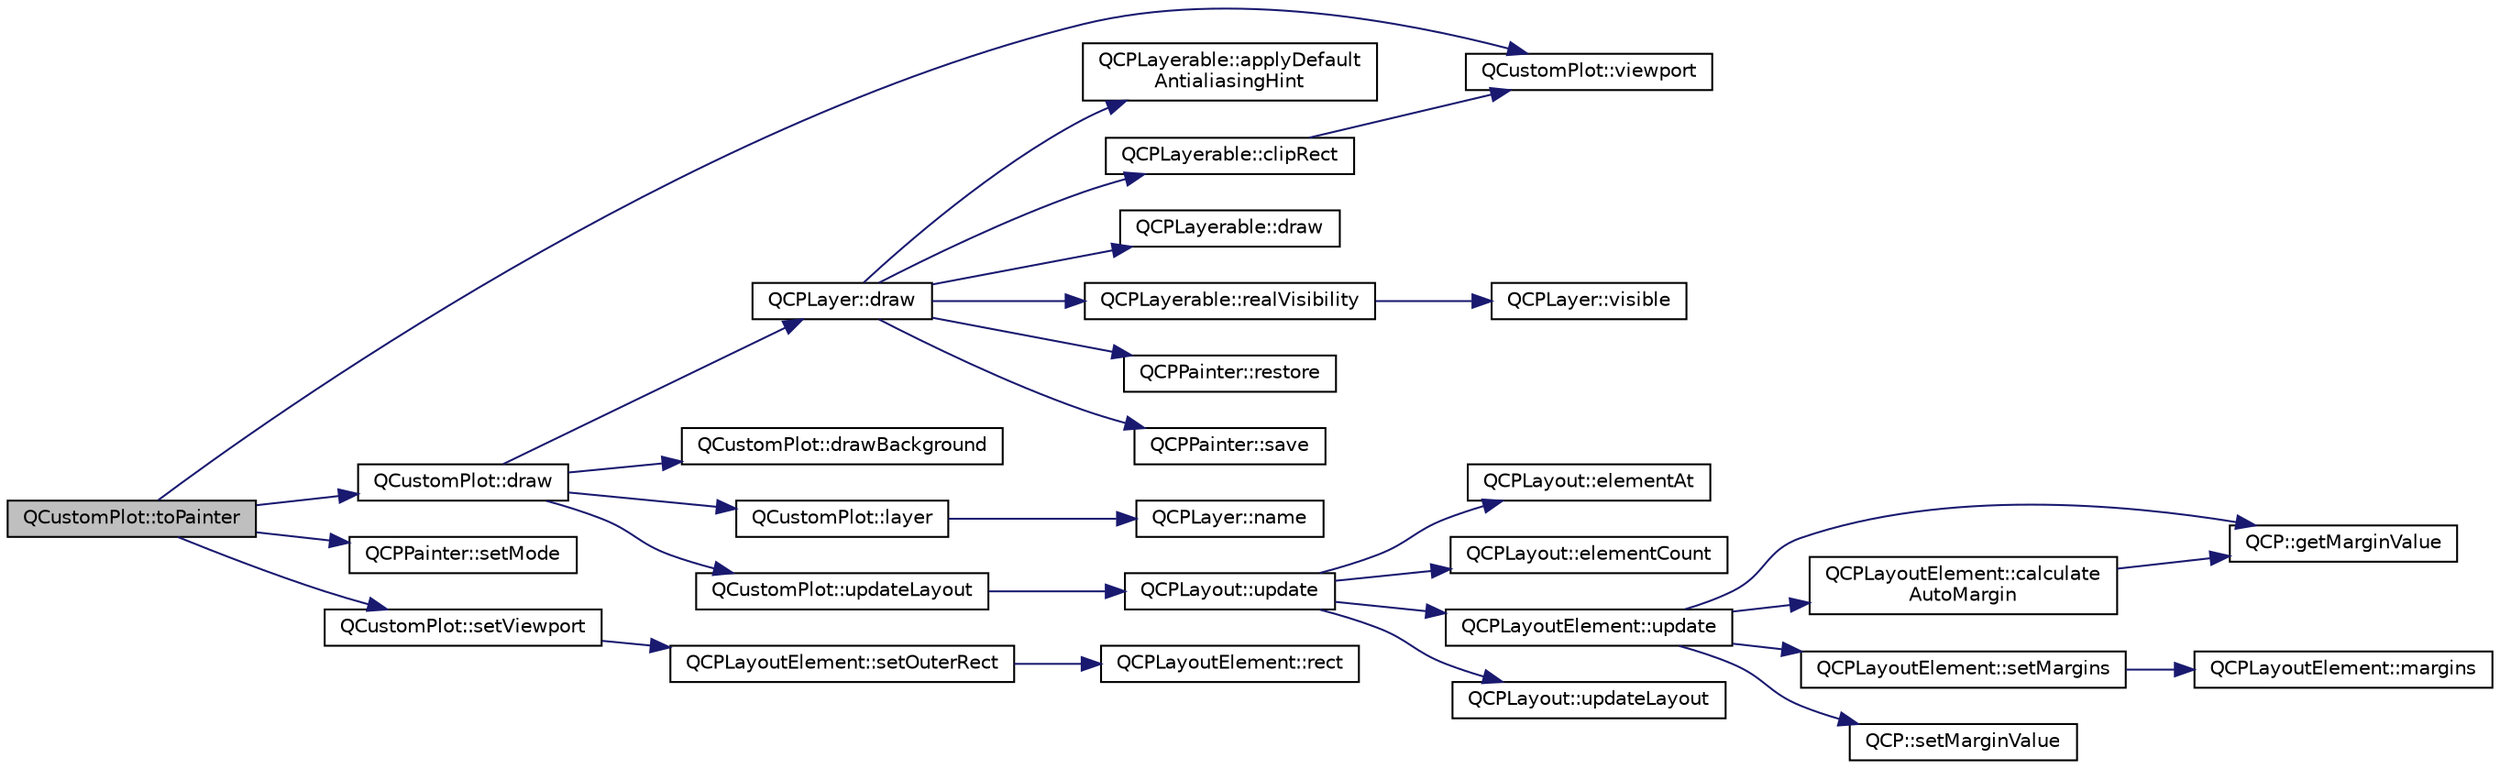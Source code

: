 digraph "QCustomPlot::toPainter"
{
 // LATEX_PDF_SIZE
  edge [fontname="Helvetica",fontsize="10",labelfontname="Helvetica",labelfontsize="10"];
  node [fontname="Helvetica",fontsize="10",shape=record];
  rankdir="LR";
  Node1 [label="QCustomPlot::toPainter",height=0.2,width=0.4,color="black", fillcolor="grey75", style="filled", fontcolor="black",tooltip=" "];
  Node1 -> Node2 [color="midnightblue",fontsize="10",style="solid",fontname="Helvetica"];
  Node2 [label="QCustomPlot::draw",height=0.2,width=0.4,color="black", fillcolor="white", style="filled",URL="$classQCustomPlot.html#ad7a7d878bf050f101a43008e7d8fdb52",tooltip=" "];
  Node2 -> Node3 [color="midnightblue",fontsize="10",style="solid",fontname="Helvetica"];
  Node3 [label="QCPLayer::draw",height=0.2,width=0.4,color="black", fillcolor="white", style="filled",URL="$classQCPLayer.html#ab831a99c8d30b15ec4533ca341e8813b",tooltip=" "];
  Node3 -> Node4 [color="midnightblue",fontsize="10",style="solid",fontname="Helvetica"];
  Node4 [label="QCPLayerable::applyDefault\lAntialiasingHint",height=0.2,width=0.4,color="black", fillcolor="white", style="filled",URL="$classQCPLayerable.html#afdf83ddc6a265cbf4c89fe99d3d93473",tooltip=" "];
  Node3 -> Node5 [color="midnightblue",fontsize="10",style="solid",fontname="Helvetica"];
  Node5 [label="QCPLayerable::clipRect",height=0.2,width=0.4,color="black", fillcolor="white", style="filled",URL="$classQCPLayerable.html#acbcfc9ecc75433747b1978a77b1864b3",tooltip=" "];
  Node5 -> Node6 [color="midnightblue",fontsize="10",style="solid",fontname="Helvetica"];
  Node6 [label="QCustomPlot::viewport",height=0.2,width=0.4,color="black", fillcolor="white", style="filled",URL="$classQCustomPlot.html#a19842409b18f556b256d05e97fffc670",tooltip=" "];
  Node3 -> Node7 [color="midnightblue",fontsize="10",style="solid",fontname="Helvetica"];
  Node7 [label="QCPLayerable::draw",height=0.2,width=0.4,color="black", fillcolor="white", style="filled",URL="$classQCPLayerable.html#aecf2f7087482d4b6a78cb2770e5ed12d",tooltip=" "];
  Node3 -> Node8 [color="midnightblue",fontsize="10",style="solid",fontname="Helvetica"];
  Node8 [label="QCPLayerable::realVisibility",height=0.2,width=0.4,color="black", fillcolor="white", style="filled",URL="$classQCPLayerable.html#ab054e88f15d485defcb95e7376f119e7",tooltip=" "];
  Node8 -> Node9 [color="midnightblue",fontsize="10",style="solid",fontname="Helvetica"];
  Node9 [label="QCPLayer::visible",height=0.2,width=0.4,color="black", fillcolor="white", style="filled",URL="$classQCPLayer.html#ad1cc2d6b32d2abb33c7f449b964e068c",tooltip=" "];
  Node3 -> Node10 [color="midnightblue",fontsize="10",style="solid",fontname="Helvetica"];
  Node10 [label="QCPPainter::restore",height=0.2,width=0.4,color="black", fillcolor="white", style="filled",URL="$classQCPPainter.html#a64908e6298d5bbd83457dc987cc3a022",tooltip=" "];
  Node3 -> Node11 [color="midnightblue",fontsize="10",style="solid",fontname="Helvetica"];
  Node11 [label="QCPPainter::save",height=0.2,width=0.4,color="black", fillcolor="white", style="filled",URL="$classQCPPainter.html#a8fd6821ee6fecbfa04444c9062912abd",tooltip=" "];
  Node2 -> Node12 [color="midnightblue",fontsize="10",style="solid",fontname="Helvetica"];
  Node12 [label="QCustomPlot::drawBackground",height=0.2,width=0.4,color="black", fillcolor="white", style="filled",URL="$classQCustomPlot.html#a05dd52438cee4353b18c1e53a439008d",tooltip=" "];
  Node2 -> Node13 [color="midnightblue",fontsize="10",style="solid",fontname="Helvetica"];
  Node13 [label="QCustomPlot::layer",height=0.2,width=0.4,color="black", fillcolor="white", style="filled",URL="$classQCustomPlot.html#a0a96244e7773b242ef23c32b7bdfb159",tooltip=" "];
  Node13 -> Node14 [color="midnightblue",fontsize="10",style="solid",fontname="Helvetica"];
  Node14 [label="QCPLayer::name",height=0.2,width=0.4,color="black", fillcolor="white", style="filled",URL="$classQCPLayer.html#a37806f662b50b588fb1029a14fc5ef50",tooltip=" "];
  Node2 -> Node15 [color="midnightblue",fontsize="10",style="solid",fontname="Helvetica"];
  Node15 [label="QCustomPlot::updateLayout",height=0.2,width=0.4,color="black", fillcolor="white", style="filled",URL="$classQCustomPlot.html#a6e6693e2c249f65437382ffd93405e04",tooltip=" "];
  Node15 -> Node16 [color="midnightblue",fontsize="10",style="solid",fontname="Helvetica"];
  Node16 [label="QCPLayout::update",height=0.2,width=0.4,color="black", fillcolor="white", style="filled",URL="$classQCPLayout.html#a48ecc9c98ea90b547c3e27a931a8f7bd",tooltip=" "];
  Node16 -> Node17 [color="midnightblue",fontsize="10",style="solid",fontname="Helvetica"];
  Node17 [label="QCPLayout::elementAt",height=0.2,width=0.4,color="black", fillcolor="white", style="filled",URL="$classQCPLayout.html#afa73ca7d859f8a3ee5c73c9b353d2a56",tooltip=" "];
  Node16 -> Node18 [color="midnightblue",fontsize="10",style="solid",fontname="Helvetica"];
  Node18 [label="QCPLayout::elementCount",height=0.2,width=0.4,color="black", fillcolor="white", style="filled",URL="$classQCPLayout.html#a39d3e9ef5d9b82ab1885ba1cb9597e56",tooltip=" "];
  Node16 -> Node19 [color="midnightblue",fontsize="10",style="solid",fontname="Helvetica"];
  Node19 [label="QCPLayoutElement::update",height=0.2,width=0.4,color="black", fillcolor="white", style="filled",URL="$classQCPLayoutElement.html#a929c2ec62e0e0e1d8418eaa802e2af9b",tooltip=" "];
  Node19 -> Node20 [color="midnightblue",fontsize="10",style="solid",fontname="Helvetica"];
  Node20 [label="QCPLayoutElement::calculate\lAutoMargin",height=0.2,width=0.4,color="black", fillcolor="white", style="filled",URL="$classQCPLayoutElement.html#a005c9f0fe84bc1591a2cf2c46fd477b4",tooltip=" "];
  Node20 -> Node21 [color="midnightblue",fontsize="10",style="solid",fontname="Helvetica"];
  Node21 [label="QCP::getMarginValue",height=0.2,width=0.4,color="black", fillcolor="white", style="filled",URL="$namespaceQCP.html#a23a2679d3495c444acc26acc61e35b5b",tooltip=" "];
  Node19 -> Node21 [color="midnightblue",fontsize="10",style="solid",fontname="Helvetica"];
  Node19 -> Node22 [color="midnightblue",fontsize="10",style="solid",fontname="Helvetica"];
  Node22 [label="QCPLayoutElement::setMargins",height=0.2,width=0.4,color="black", fillcolor="white", style="filled",URL="$classQCPLayoutElement.html#a8f450b1f3f992ad576fce2c63d8b79cf",tooltip=" "];
  Node22 -> Node23 [color="midnightblue",fontsize="10",style="solid",fontname="Helvetica"];
  Node23 [label="QCPLayoutElement::margins",height=0.2,width=0.4,color="black", fillcolor="white", style="filled",URL="$classQCPLayoutElement.html#af4ac9450aa2d60863bf3a8ea0c940c9d",tooltip=" "];
  Node19 -> Node24 [color="midnightblue",fontsize="10",style="solid",fontname="Helvetica"];
  Node24 [label="QCP::setMarginValue",height=0.2,width=0.4,color="black", fillcolor="white", style="filled",URL="$namespaceQCP.html#afbf6e3084c108f2bb4372107945ee82f",tooltip=" "];
  Node16 -> Node25 [color="midnightblue",fontsize="10",style="solid",fontname="Helvetica"];
  Node25 [label="QCPLayout::updateLayout",height=0.2,width=0.4,color="black", fillcolor="white", style="filled",URL="$classQCPLayout.html#a165c77f6287ac92e8d03017ad913378b",tooltip=" "];
  Node1 -> Node26 [color="midnightblue",fontsize="10",style="solid",fontname="Helvetica"];
  Node26 [label="QCPPainter::setMode",height=0.2,width=0.4,color="black", fillcolor="white", style="filled",URL="$classQCPPainter.html#af6b1f7d2bbc548b10aa55d8b6ad49577",tooltip=" "];
  Node1 -> Node27 [color="midnightblue",fontsize="10",style="solid",fontname="Helvetica"];
  Node27 [label="QCustomPlot::setViewport",height=0.2,width=0.4,color="black", fillcolor="white", style="filled",URL="$classQCustomPlot.html#a3f9bc4b939dd8aaba9339fd09f273fc4",tooltip=" "];
  Node27 -> Node28 [color="midnightblue",fontsize="10",style="solid",fontname="Helvetica"];
  Node28 [label="QCPLayoutElement::setOuterRect",height=0.2,width=0.4,color="black", fillcolor="white", style="filled",URL="$classQCPLayoutElement.html#a38975ea13e36de8e53391ce41d94bc0f",tooltip=" "];
  Node28 -> Node29 [color="midnightblue",fontsize="10",style="solid",fontname="Helvetica"];
  Node29 [label="QCPLayoutElement::rect",height=0.2,width=0.4,color="black", fillcolor="white", style="filled",URL="$classQCPLayoutElement.html#a208effccfe2cca4a0eaf9393e60f2dd4",tooltip=" "];
  Node1 -> Node6 [color="midnightblue",fontsize="10",style="solid",fontname="Helvetica"];
}
